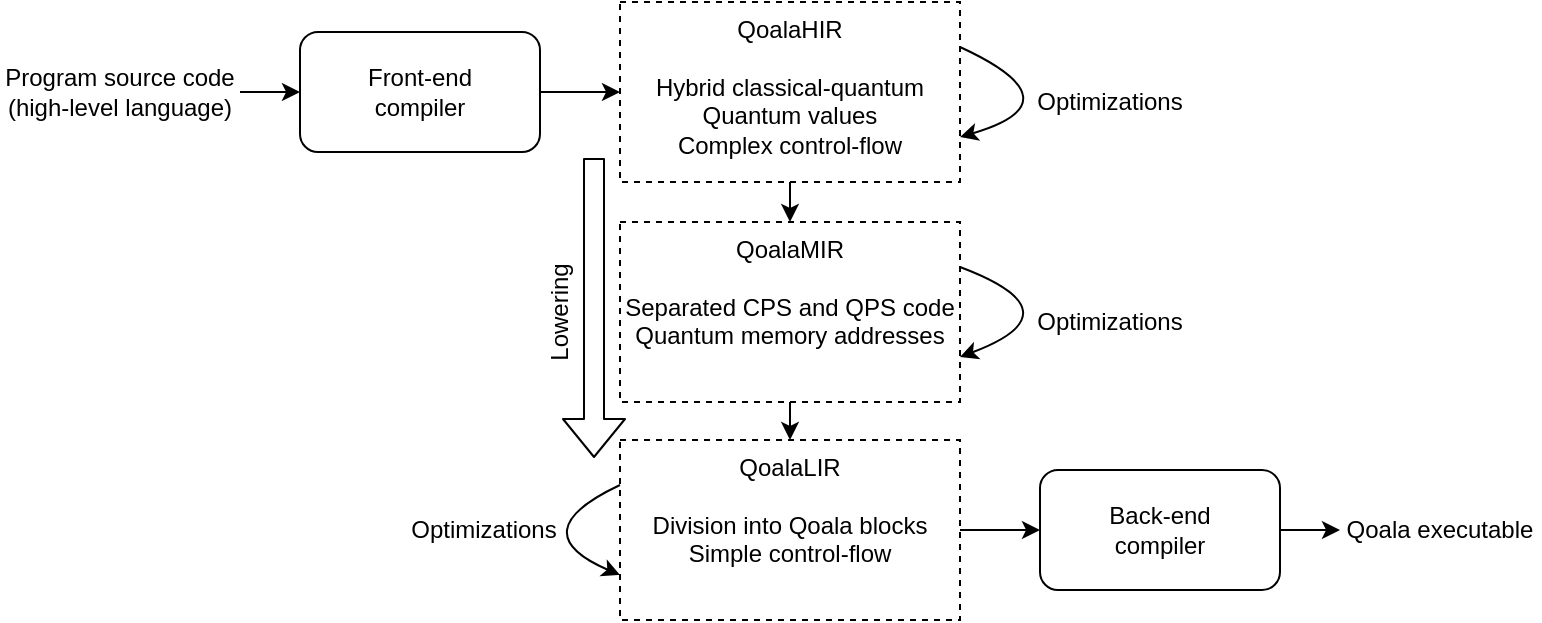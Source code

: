 <mxfile>
    <diagram id="Q1toHBxP-305dJuxpZVb" name="Page-1">
        <mxGraphModel dx="978" dy="656" grid="1" gridSize="10" guides="1" tooltips="1" connect="1" arrows="1" fold="1" page="1" pageScale="1" pageWidth="850" pageHeight="1100" math="0" shadow="0">
            <root>
                <mxCell id="0"/>
                <mxCell id="1" parent="0"/>
                <mxCell id="4" style="edgeStyle=none;html=1;exitX=1;exitY=0.5;exitDx=0;exitDy=0;" parent="1" source="2" target="3" edge="1">
                    <mxGeometry relative="1" as="geometry"/>
                </mxCell>
                <mxCell id="2" value="Program source code&lt;div&gt;(high-level language)&lt;/div&gt;" style="text;html=1;align=center;verticalAlign=middle;whiteSpace=wrap;rounded=0;" parent="1" vertex="1">
                    <mxGeometry x="90" y="265" width="120" height="40" as="geometry"/>
                </mxCell>
                <mxCell id="24" style="edgeStyle=none;html=1;exitX=1;exitY=0.5;exitDx=0;exitDy=0;entryX=0;entryY=0.5;entryDx=0;entryDy=0;" edge="1" parent="1" source="3" target="11">
                    <mxGeometry relative="1" as="geometry"/>
                </mxCell>
                <mxCell id="3" value="Front-end&lt;div&gt;compiler&lt;/div&gt;" style="rounded=1;whiteSpace=wrap;html=1;" parent="1" vertex="1">
                    <mxGeometry x="240" y="255" width="120" height="60" as="geometry"/>
                </mxCell>
                <mxCell id="10" style="edgeStyle=none;html=1;exitX=1;exitY=0.5;exitDx=0;exitDy=0;entryX=0;entryY=0.5;entryDx=0;entryDy=0;" parent="1" source="5" target="9" edge="1">
                    <mxGeometry relative="1" as="geometry"/>
                </mxCell>
                <mxCell id="5" value="Back-end&lt;div&gt;compiler&lt;/div&gt;" style="rounded=1;whiteSpace=wrap;html=1;" parent="1" vertex="1">
                    <mxGeometry x="610" y="474" width="120" height="60" as="geometry"/>
                </mxCell>
                <mxCell id="8" style="edgeStyle=none;html=1;exitX=1;exitY=0.5;exitDx=0;exitDy=0;entryX=0;entryY=0.5;entryDx=0;entryDy=0;" parent="1" source="13" target="5" edge="1">
                    <mxGeometry relative="1" as="geometry">
                        <mxPoint x="670" y="370" as="sourcePoint"/>
                    </mxGeometry>
                </mxCell>
                <mxCell id="9" value="Qoala executable" style="text;html=1;align=center;verticalAlign=middle;whiteSpace=wrap;rounded=0;" parent="1" vertex="1">
                    <mxGeometry x="760" y="489" width="100" height="30" as="geometry"/>
                </mxCell>
                <mxCell id="14" style="edgeStyle=none;html=1;exitX=0.5;exitY=1;exitDx=0;exitDy=0;entryX=0.5;entryY=0;entryDx=0;entryDy=0;" parent="1" source="11" target="22" edge="1">
                    <mxGeometry relative="1" as="geometry">
                        <mxPoint x="485" y="350" as="targetPoint"/>
                    </mxGeometry>
                </mxCell>
                <mxCell id="11" value="QoalaHIR&lt;div&gt;&lt;br&gt;&lt;/div&gt;&lt;div&gt;Hybrid classical-quantum&lt;/div&gt;&lt;div&gt;Quantum values&lt;/div&gt;&lt;div&gt;Complex control-flow&lt;/div&gt;" style="rounded=0;whiteSpace=wrap;html=1;verticalAlign=top;dashed=1;" parent="1" vertex="1">
                    <mxGeometry x="400" y="240" width="170" height="90" as="geometry"/>
                </mxCell>
                <mxCell id="13" value="QoalaLIR&lt;div&gt;&lt;br&gt;&lt;/div&gt;&lt;div&gt;Division into Qoala blocks&lt;/div&gt;&lt;div&gt;Simple control-flow&lt;/div&gt;" style="rounded=0;whiteSpace=wrap;html=1;verticalAlign=top;dashed=1;" parent="1" vertex="1">
                    <mxGeometry x="400" y="459" width="170" height="90" as="geometry"/>
                </mxCell>
                <mxCell id="17" style="edgeStyle=orthogonalEdgeStyle;html=1;exitX=1;exitY=0.25;exitDx=0;exitDy=0;entryX=1;entryY=0.75;entryDx=0;entryDy=0;curved=1;" parent="1" source="11" target="11" edge="1">
                    <mxGeometry relative="1" as="geometry">
                        <Array as="points">
                            <mxPoint x="630" y="290"/>
                        </Array>
                    </mxGeometry>
                </mxCell>
                <mxCell id="18" value="Optimizations" style="text;html=1;align=center;verticalAlign=middle;whiteSpace=wrap;rounded=0;" parent="1" vertex="1">
                    <mxGeometry x="600" y="275" width="90" height="30" as="geometry"/>
                </mxCell>
                <mxCell id="20" style="edgeStyle=orthogonalEdgeStyle;html=1;exitX=0;exitY=0.25;exitDx=0;exitDy=0;entryX=0;entryY=0.75;entryDx=0;entryDy=0;curved=1;" parent="1" source="13" target="13" edge="1">
                    <mxGeometry relative="1" as="geometry">
                        <Array as="points">
                            <mxPoint x="350" y="505"/>
                        </Array>
                    </mxGeometry>
                </mxCell>
                <mxCell id="21" value="Optimizations" style="text;html=1;align=center;verticalAlign=middle;whiteSpace=wrap;rounded=0;" parent="1" vertex="1">
                    <mxGeometry x="287" y="489" width="90" height="30" as="geometry"/>
                </mxCell>
                <mxCell id="25" style="edgeStyle=none;html=1;exitX=0.5;exitY=1;exitDx=0;exitDy=0;entryX=0.5;entryY=0;entryDx=0;entryDy=0;" edge="1" parent="1" source="22" target="13">
                    <mxGeometry relative="1" as="geometry"/>
                </mxCell>
                <mxCell id="22" value="QoalaMIR&lt;div&gt;&lt;br&gt;&lt;/div&gt;&lt;div&gt;Separated CPS and QPS code&lt;/div&gt;&lt;div&gt;Quantum memory addresses&lt;/div&gt;" style="rounded=0;whiteSpace=wrap;html=1;verticalAlign=top;dashed=1;" vertex="1" parent="1">
                    <mxGeometry x="400" y="350" width="170" height="90" as="geometry"/>
                </mxCell>
                <mxCell id="27" value="Optimizations" style="text;html=1;align=center;verticalAlign=middle;whiteSpace=wrap;rounded=0;" vertex="1" parent="1">
                    <mxGeometry x="600" y="385" width="90" height="30" as="geometry"/>
                </mxCell>
                <mxCell id="29" style="edgeStyle=orthogonalEdgeStyle;html=1;exitX=1;exitY=0.25;exitDx=0;exitDy=0;entryX=1;entryY=0.75;entryDx=0;entryDy=0;curved=1;" edge="1" parent="1" source="22" target="22">
                    <mxGeometry relative="1" as="geometry">
                        <Array as="points">
                            <mxPoint x="630" y="395"/>
                        </Array>
                    </mxGeometry>
                </mxCell>
                <mxCell id="30" value="" style="shape=flexArrow;endArrow=classic;html=1;curved=1;" edge="1" parent="1">
                    <mxGeometry width="50" height="50" relative="1" as="geometry">
                        <mxPoint x="387" y="318" as="sourcePoint"/>
                        <mxPoint x="387" y="468" as="targetPoint"/>
                    </mxGeometry>
                </mxCell>
                <mxCell id="31" value="Lowering" style="text;html=1;strokeColor=none;fillColor=none;align=center;verticalAlign=middle;whiteSpace=wrap;rounded=0;horizontal=0;" vertex="1" parent="1">
                    <mxGeometry x="360" y="365" width="20" height="60" as="geometry"/>
                </mxCell>
            </root>
        </mxGraphModel>
    </diagram>
</mxfile>